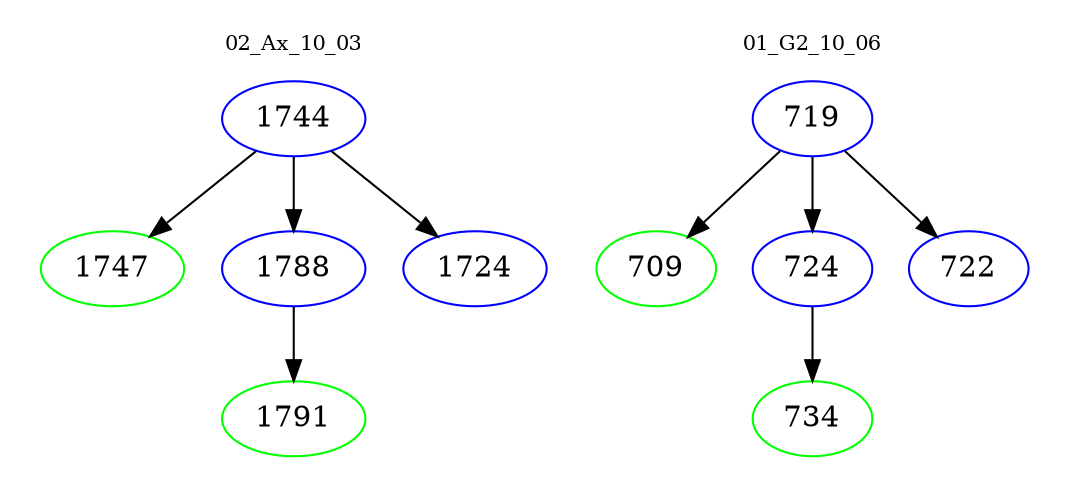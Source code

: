 digraph{
subgraph cluster_0 {
color = white
label = "02_Ax_10_03";
fontsize=10;
T0_1744 [label="1744", color="blue"]
T0_1744 -> T0_1747 [color="black"]
T0_1747 [label="1747", color="green"]
T0_1744 -> T0_1788 [color="black"]
T0_1788 [label="1788", color="blue"]
T0_1788 -> T0_1791 [color="black"]
T0_1791 [label="1791", color="green"]
T0_1744 -> T0_1724 [color="black"]
T0_1724 [label="1724", color="blue"]
}
subgraph cluster_1 {
color = white
label = "01_G2_10_06";
fontsize=10;
T1_719 [label="719", color="blue"]
T1_719 -> T1_709 [color="black"]
T1_709 [label="709", color="green"]
T1_719 -> T1_724 [color="black"]
T1_724 [label="724", color="blue"]
T1_724 -> T1_734 [color="black"]
T1_734 [label="734", color="green"]
T1_719 -> T1_722 [color="black"]
T1_722 [label="722", color="blue"]
}
}
